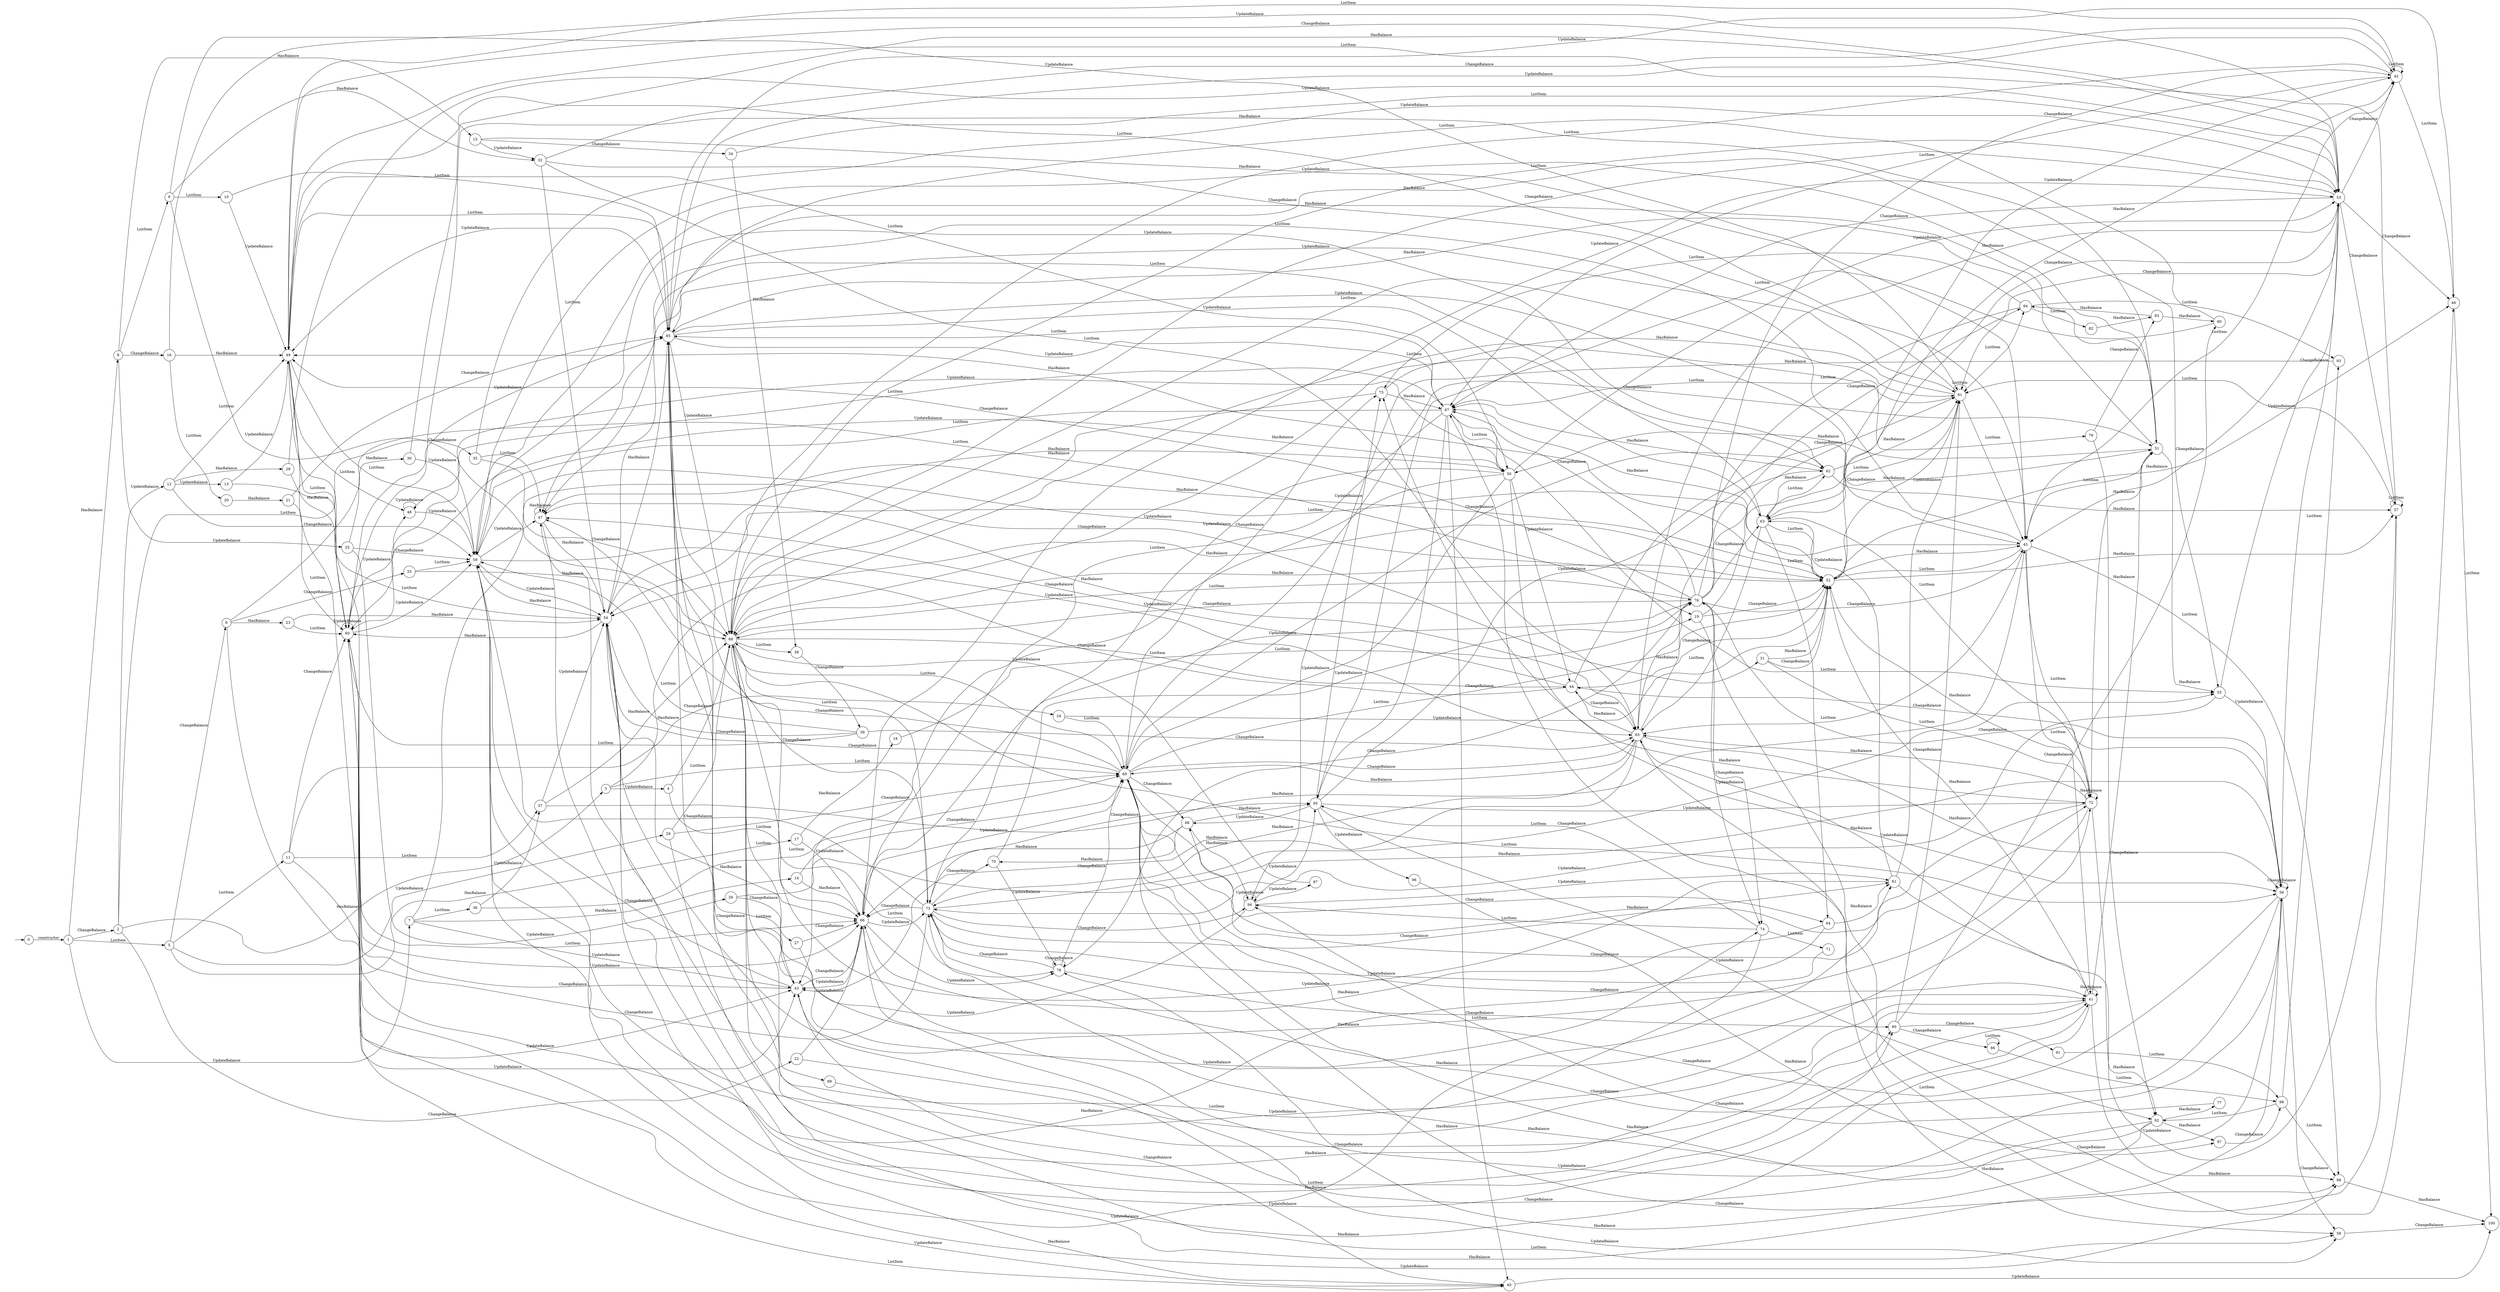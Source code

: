 digraph "Dapp-Automata-data/fuzzer/testnetdata-model-rq1/Bazaar/Ktail-2" {
	graph [rankdir=LR]
	"" [label="" shape=plaintext]
	49 [label=49 shape=circle]
	34 [label=34 shape=circle]
	43 [label=43 shape=circle]
	37 [label=37 shape=circle]
	93 [label=93 shape=circle]
	69 [label=69 shape=circle]
	58 [label=58 shape=circle]
	32 [label=32 shape=circle]
	26 [label=26 shape=circle]
	78 [label=78 shape=circle]
	60 [label=60 shape=circle]
	71 [label=71 shape=circle]
	36 [label=36 shape=circle]
	79 [label=79 shape=circle]
	2 [label=2 shape=circle]
	63 [label=63 shape=circle]
	29 [label=29 shape=circle]
	99 [label=99 shape=circle]
	47 [label=47 shape=circle]
	86 [label=86 shape=circle]
	38 [label=38 shape=circle]
	75 [label=75 shape=circle]
	12 [label=12 shape=circle]
	40 [label=40 shape=circle]
	59 [label=59 shape=circle]
	97 [label=97 shape=circle]
	54 [label=54 shape=circle]
	56 [label=56 shape=circle]
	6 [label=6 shape=circle]
	8 [label=8 shape=circle]
	91 [label=91 shape=circle]
	1 [label=1 shape=circle]
	27 [label=27 shape=circle]
	25 [label=25 shape=circle]
	66 [label=66 shape=circle]
	14 [label=14 shape=circle]
	96 [label=96 shape=circle]
	5 [label=5 shape=circle]
	33 [label=33 shape=circle]
	95 [label=95 shape=circle]
	11 [label=11 shape=circle]
	16 [label=16 shape=circle]
	55 [label=55 shape=circle]
	28 [label=28 shape=circle]
	17 [label=17 shape=circle]
	4 [label=4 shape=circle]
	19 [label=19 shape=circle]
	50 [label=50 shape=circle]
	61 [label=61 shape=circle]
	82 [label=82 shape=circle]
	21 [label=21 shape=circle]
	23 [label=23 shape=circle]
	48 [label=48 shape=circle]
	53 [label=53 shape=circle]
	74 [label=74 shape=circle]
	72 [label=72 shape=circle]
	77 [label=77 shape=circle]
	9 [label=9 shape=circle]
	67 [label=67 shape=circle]
	85 [label=85 shape=circle]
	87 [label=87 shape=circle]
	62 [label=62 shape=circle]
	13 [label=13 shape=circle]
	76 [label=76 shape=circle]
	98 [label=98 shape=circle]
	44 [label=44 shape=circle]
	31 [label=31 shape=circle]
	80 [label=80 shape=circle]
	20 [label=20 shape=circle]
	15 [label=15 shape=circle]
	100 [label=100 shape=circle]
	92 [label=92 shape=circle]
	57 [label=57 shape=circle]
	83 [label=83 shape=circle]
	64 [label=64 shape=circle]
	46 [label=46 shape=circle]
	3 [label=3 shape=circle]
	24 [label=24 shape=circle]
	30 [label=30 shape=circle]
	51 [label=51 shape=circle]
	41 [label=41 shape=circle]
	73 [label=73 shape=circle]
	35 [label=35 shape=circle]
	42 [label=42 shape=circle]
	94 [label=94 shape=circle]
	89 [label=89 shape=circle]
	0 [label=0 shape=circle]
	10 [label=10 shape=circle]
	18 [label=18 shape=circle]
	52 [label=52 shape=circle]
	90 [label=90 shape=circle]
	7 [label=7 shape=circle]
	22 [label=22 shape=circle]
	45 [label=45 shape=circle]
	39 [label=39 shape=circle]
	70 [label=70 shape=circle]
	81 [label=81 shape=circle]
	88 [label=88 shape=circle]
	84 [label=84 shape=circle]
	65 [label=65 shape=circle]
	68 [label=68 shape=circle]
	"" -> 0 [label=""]
	0 -> 1 [label=constructor]
	1 -> 2 [label=ChangeBalance]
	1 -> 5 [label=ListItem]
	1 -> 7 [label=UpdateBalance]
	1 -> 8 [label=HasBalance]
	2 -> 3 [label=HasBalance]
	2 -> 12 [label=UpdateBalance]
	2 -> 22 [label=ChangeBalance]
	2 -> 35 [label=ListItem]
	3 -> 4 [label=UpdateBalance]
	3 -> 52 [label=HasBalance]
	3 -> 69 [label=ListItem]
	4 -> 66 [label=ListItem]
	4 -> 88 [label=ChangeBalance]
	5 -> 6 [label=ChangeBalance]
	5 -> 11 [label=ListItem]
	5 -> 17 [label=HasBalance]
	5 -> 29 [label=UpdateBalance]
	6 -> 23 [label=HasBalance]
	6 -> 33 [label=ChangeBalance]
	6 -> 19 [label=ListItem]
	6 -> 43 [label=UpdateBalance]
	7 -> 14 [label=HasBalance]
	7 -> 31 [label=ChangeBalance]
	7 -> 36 [label=ListItem]
	7 -> 43 [label=UpdateBalance]
	8 -> 9 [label=ListItem]
	8 -> 15 [label=HasBalance]
	8 -> 16 [label=ChangeBalance]
	8 -> 25 [label=UpdateBalance]
	9 -> 10 [label=ListItem]
	9 -> 32 [label=HasBalance]
	9 -> 81 [label=UpdateBalance]
	9 -> 88 [label=ChangeBalance]
	10 -> 49 [label=UpdateBalance]
	10 -> 85 [label=ListItem]
	11 -> 24 [label=HasBalance]
	11 -> 37 [label=ListItem]
	11 -> 43 [label=UpdateBalance]
	11 -> 60 [label=ChangeBalance]
	12 -> 13 [label=UpdateBalance]
	12 -> 28 [label=HasBalance]
	12 -> 49 [label=ListItem]
	12 -> 59 [label=ChangeBalance]
	13 -> 49 [label=UpdateBalance]
	13 -> 54 [label=ListItem]
	14 -> 66 [label=HasBalance]
	14 -> 69 [label=ChangeBalance]
	15 -> 34 [label=ChangeBalance]
	15 -> 32 [label=UpdateBalance]
	15 -> 45 [label=HasBalance]
	16 -> 20 [label=ListItem]
	16 -> 49 [label=HasBalance]
	16 -> 53 [label=UpdateBalance]
	17 -> 18 [label=HasBalance]
	17 -> 66 [label=UpdateBalance]
	18 -> 19 [label=ListItem]
	19 -> 42 [label=UpdateBalance]
	19 -> 74 [label=UpdateBalance]
	19 -> 52 [label=ChangeBalance]
	20 -> 21 [label=HasBalance]
	21 -> 60 [label=ListItem]
	21 -> 85 [label=ChangeBalance]
	22 -> 41 [label=HasBalance]
	22 -> 66 [label=UpdateBalance]
	23 -> 54 [label=HasBalance]
	23 -> 60 [label=ListItem]
	24 -> 52 [label=UpdateBalance]
	24 -> 69 [label=ListItem]
	25 -> 26 [label=UpdateBalance]
	25 -> 30 [label=HasBalance]
	25 -> 59 [label=ChangeBalance]
	26 -> 27 [label=ChangeBalance]
	26 -> 56 [label=HasBalance]
	27 -> 41 [label=HasBalance]
	27 -> 66 [label=ChangeBalance]
	28 -> 53 [label=UpdateBalance]
	28 -> 60 [label=HasBalance]
	29 -> 69 [label=ChangeBalance]
	29 -> 56 [label=HasBalance]
	29 -> 88 [label=ListItem]
	30 -> 53 [label=HasBalance]
	30 -> 59 [label=UpdateBalance]
	31 -> 52 [label=HasBalance]
	31 -> 52 [label=ChangeBalance]
	31 -> 72 [label=ListItem]
	32 -> 65 [label=ListItem]
	32 -> 54 [label=ListItem]
	32 -> 45 [label=ChangeBalance]
	32 -> 42 [label=ChangeBalance]
	33 -> 59 [label=ListItem]
	33 -> 88 [label=HasBalance]
	34 -> 38 [label=HasBalance]
	34 -> 53 [label=ListItem]
	35 -> 47 [label=ListItem]
	35 -> 53 [label=UpdateBalance]
	35 -> 88 [label=ChangeBalance]
	36 -> 37 [label=UpdateBalance]
	36 -> 69 [label=ListItem]
	37 -> 88 [label=HasBalance]
	37 -> 45 [label=HasBalance]
	37 -> 54 [label=UpdateBalance]
	38 -> 39 [label=ChangeBalance]
	39 -> 60 [label=ListItem]
	39 -> 59 [label=ListItem]
	39 -> 65 [label=ChangeBalance]
	39 -> 54 [label=ChangeBalance]
	41 -> 52 [label=HasBalance]
	41 -> 99 [label=HasBalance]
	41 -> 47 [label=HasBalance]
	41 -> 65 [label=HasBalance]
	41 -> 51 [label=HasBalance]
	41 -> 41 [label=HasBalance]
	41 -> 54 [label=HasBalance]
	42 -> 49 [label=ListItem]
	42 -> 88 [label=ListItem]
	42 -> 42 [label=ListItem]
	42 -> 45 [label=ListItem]
	42 -> 46 [label=ListItem]
	42 -> 67 [label=ListItem]
	43 -> 85 [label=ChangeBalance]
	43 -> 40 [label=ChangeBalance]
	43 -> 59 [label=ChangeBalance]
	43 -> 60 [label=ChangeBalance]
	43 -> 66 [label=ChangeBalance]
	44 -> 52 [label=ChangeBalance]
	44 -> 47 [label=ChangeBalance]
	44 -> 65 [label=ChangeBalance]
	44 -> 51 [label=ChangeBalance]
	44 -> 54 [label=ChangeBalance]
	45 -> 52 [label=ListItem]
	45 -> 99 [label=ListItem]
	45 -> 72 [label=ListItem]
	45 -> 47 [label=ListItem]
	45 -> 65 [label=ListItem]
	45 -> 51 [label=ListItem]
	45 -> 41 [label=ListItem]
	45 -> 54 [label=ListItem]
	47 -> 52 [label=HasBalance]
	47 -> 47 [label=HasBalance]
	47 -> 65 [label=HasBalance]
	47 -> 41 [label=HasBalance]
	47 -> 54 [label=HasBalance]
	48 -> 50 [label=UpdateBalance]
	48 -> 48 [label=UpdateBalance]
	48 -> 59 [label=UpdateBalance]
	49 -> 85 [label=ListItem]
	49 -> 48 [label=ListItem]
	49 -> 50 [label=ListItem]
	49 -> 40 [label=ListItem]
	49 -> 59 [label=ListItem]
	49 -> 60 [label=ListItem]
	49 -> 66 [label=ListItem]
	50 -> 56 [label=UpdateBalance]
	50 -> 43 [label=UpdateBalance]
	50 -> 73 [label=UpdateBalance]
	50 -> 53 [label=UpdateBalance]
	50 -> 69 [label=UpdateBalance]
	50 -> 44 [label=UpdateBalance]
	51 -> 85 [label=HasBalance]
	51 -> 50 [label=HasBalance]
	51 -> 59 [label=HasBalance]
	51 -> 60 [label=HasBalance]
	51 -> 55 [label=HasBalance]
	52 -> 49 [label=HasBalance]
	52 -> 81 [label=HasBalance]
	52 -> 88 [label=HasBalance]
	52 -> 57 [label=HasBalance]
	52 -> 42 [label=HasBalance]
	52 -> 45 [label=HasBalance]
	52 -> 46 [label=HasBalance]
	52 -> 67 [label=HasBalance]
	53 -> 49 [label=ChangeBalance]
	53 -> 63 [label=ChangeBalance]
	53 -> 81 [label=ChangeBalance]
	53 -> 88 [label=ChangeBalance]
	53 -> 57 [label=ChangeBalance]
	53 -> 42 [label=ChangeBalance]
	53 -> 45 [label=ChangeBalance]
	53 -> 46 [label=ChangeBalance]
	53 -> 67 [label=ChangeBalance]
	54 -> 85 [label=HasBalance]
	54 -> 50 [label=HasBalance]
	54 -> 40 [label=HasBalance]
	54 -> 59 [label=HasBalance]
	54 -> 60 [label=HasBalance]
	54 -> 55 [label=HasBalance]
	54 -> 66 [label=HasBalance]
	55 -> 56 [label=UpdateBalance]
	55 -> 73 [label=UpdateBalance]
	55 -> 53 [label=UpdateBalance]
	56 -> 56 [label=ChangeBalance]
	56 -> 43 [label=ChangeBalance]
	56 -> 73 [label=ChangeBalance]
	56 -> 53 [label=ChangeBalance]
	56 -> 76 [label=ChangeBalance]
	56 -> 69 [label=ChangeBalance]
	56 -> 44 [label=ChangeBalance]
	56 -> 58 [label=ChangeBalance]
	57 -> 49 [label=ListItem]
	57 -> 67 [label=ListItem]
	57 -> 57 [label=ListItem]
	57 -> 81 [label=ListItem]
	59 -> 62 [label=UpdateBalance]
	59 -> 52 [label=UpdateBalance]
	59 -> 99 [label=UpdateBalance]
	59 -> 72 [label=UpdateBalance]
	59 -> 47 [label=UpdateBalance]
	59 -> 65 [label=UpdateBalance]
	59 -> 51 [label=UpdateBalance]
	59 -> 41 [label=UpdateBalance]
	59 -> 54 [label=UpdateBalance]
	60 -> 85 [label=UpdateBalance]
	60 -> 48 [label=UpdateBalance]
	60 -> 40 [label=UpdateBalance]
	60 -> 50 [label=UpdateBalance]
	60 -> 59 [label=UpdateBalance]
	60 -> 60 [label=UpdateBalance]
	60 -> 66 [label=UpdateBalance]
	60 -> 61 [label=UpdateBalance]
	61 -> 81 [label=UpdateBalance]
	61 -> 88 [label=UpdateBalance]
	61 -> 57 [label=UpdateBalance]
	61 -> 63 [label=UpdateBalance]
	62 -> 81 [label=HasBalance]
	62 -> 63 [label=HasBalance]
	62 -> 88 [label=HasBalance]
	62 -> 57 [label=HasBalance]
	62 -> 67 [label=HasBalance]
	63 -> 62 [label=ListItem]
	63 -> 52 [label=ListItem]
	63 -> 72 [label=ListItem]
	63 -> 47 [label=ListItem]
	63 -> 64 [label=ListItem]
	63 -> 65 [label=ListItem]
	64 -> 60 [label=HasBalance]
	64 -> 61 [label=HasBalance]
	64 -> 66 [label=HasBalance]
	65 -> 56 [label=HasBalance]
	65 -> 43 [label=HasBalance]
	65 -> 73 [label=HasBalance]
	65 -> 53 [label=HasBalance]
	65 -> 76 [label=HasBalance]
	65 -> 69 [label=HasBalance]
	65 -> 44 [label=HasBalance]
	65 -> 58 [label=HasBalance]
	66 -> 56 [label=UpdateBalance]
	66 -> 43 [label=UpdateBalance]
	66 -> 73 [label=UpdateBalance]
	66 -> 53 [label=UpdateBalance]
	66 -> 76 [label=UpdateBalance]
	66 -> 78 [label=UpdateBalance]
	66 -> 69 [label=UpdateBalance]
	66 -> 58 [label=UpdateBalance]
	67 -> 85 [label=ListItem]
	67 -> 95 [label=ListItem]
	67 -> 40 [label=ListItem]
	67 -> 50 [label=ListItem]
	67 -> 59 [label=ListItem]
	67 -> 60 [label=ListItem]
	67 -> 55 [label=ListItem]
	67 -> 66 [label=ListItem]
	68 -> 95 [label=HasBalance]
	68 -> 94 [label=HasBalance]
	68 -> 66 [label=HasBalance]
	68 -> 70 [label=HasBalance]
	69 -> 75 [label=ChangeBalance]
	69 -> 62 [label=ChangeBalance]
	69 -> 52 [label=ChangeBalance]
	69 -> 99 [label=ChangeBalance]
	69 -> 54 [label=ChangeBalance]
	69 -> 72 [label=ChangeBalance]
	69 -> 47 [label=ChangeBalance]
	69 -> 64 [label=ChangeBalance]
	69 -> 65 [label=ChangeBalance]
	69 -> 51 [label=ChangeBalance]
	69 -> 41 [label=ChangeBalance]
	69 -> 68 [label=ChangeBalance]
	70 -> 78 [label=UpdateBalance]
	70 -> 76 [label=UpdateBalance]
	72 -> 75 [label=HasBalance]
	72 -> 52 [label=HasBalance]
	72 -> 92 [label=HasBalance]
	72 -> 68 [label=HasBalance]
	72 -> 72 [label=HasBalance]
	72 -> 65 [label=HasBalance]
	72 -> 51 [label=HasBalance]
	72 -> 54 [label=HasBalance]
	73 -> 85 [label=ChangeBalance]
	73 -> 70 [label=ChangeBalance]
	73 -> 95 [label=ChangeBalance]
	73 -> 59 [label=ChangeBalance]
	73 -> 60 [label=ChangeBalance]
	73 -> 61 [label=ChangeBalance]
	73 -> 66 [label=ChangeBalance]
	73 -> 55 [label=ChangeBalance]
	73 -> 94 [label=ChangeBalance]
	74 -> 94 [label=ListItem]
	74 -> 95 [label=ListItem]
	74 -> 71 [label=ListItem]
	74 -> 85 [label=ListItem]
	75 -> 67 [label=HasBalance]
	75 -> 88 [label=HasBalance]
	75 -> 81 [label=HasBalance]
	76 -> 49 [label=ChangeBalance]
	76 -> 74 [label=ChangeBalance]
	76 -> 81 [label=ChangeBalance]
	76 -> 63 [label=ChangeBalance]
	76 -> 88 [label=ChangeBalance]
	76 -> 84 [label=ChangeBalance]
	76 -> 42 [label=ChangeBalance]
	76 -> 45 [label=ChangeBalance]
	76 -> 46 [label=ChangeBalance]
	76 -> 67 [label=ChangeBalance]
	78 -> 73 [label=ChangeBalance]
	78 -> 76 [label=ChangeBalance]
	78 -> 90 [label=ChangeBalance]
	78 -> 78 [label=ChangeBalance]
	78 -> 69 [label=ChangeBalance]
	79 -> 83 [label=ChangeBalance]
	79 -> 92 [label=ChangeBalance]
	80 -> 95 [label=ListItem]
	80 -> 85 [label=ListItem]
	81 -> 49 [label=ListItem]
	81 -> 63 [label=ListItem]
	81 -> 81 [label=ListItem]
	81 -> 88 [label=ListItem]
	81 -> 84 [label=ListItem]
	81 -> 45 [label=ListItem]
	81 -> 67 [label=ListItem]
	82 -> 83 [label=HasBalance]
	83 -> 80 [label=HasBalance]
	83 -> 84 [label=HasBalance]
	84 -> 75 [label=ListItem]
	84 -> 65 [label=ListItem]
	84 -> 93 [label=ListItem]
	84 -> 82 [label=ListItem]
	85 -> 49 [label=UpdateBalance]
	85 -> 74 [label=UpdateBalance]
	85 -> 81 [label=UpdateBalance]
	85 -> 63 [label=UpdateBalance]
	85 -> 88 [label=UpdateBalance]
	85 -> 42 [label=UpdateBalance]
	85 -> 45 [label=UpdateBalance]
	85 -> 46 [label=UpdateBalance]
	85 -> 67 [label=UpdateBalance]
	86 -> 86 [label=ListItem]
	86 -> 98 [label=ListItem]
	87 -> 88 [label=UpdateBalance]
	88 -> 38 [label=ListItem]
	88 -> 56 [label=ListItem]
	88 -> 73 [label=ListItem]
	88 -> 43 [label=ListItem]
	88 -> 53 [label=ListItem]
	88 -> 76 [label=ListItem]
	88 -> 90 [label=ListItem]
	88 -> 78 [label=ListItem]
	88 -> 69 [label=ListItem]
	88 -> 44 [label=ListItem]
	88 -> 58 [label=ListItem]
	88 -> 79 [label=ListItem]
	88 -> 89 [label=ListItem]
	89 -> 90 [label=ChangeBalance]
	90 -> 80 [label=ChangeBalance]
	90 -> 86 [label=ChangeBalance]
	90 -> 91 [label=ChangeBalance]
	90 -> 81 [label=ChangeBalance]
	92 -> 73 [label=HasBalance]
	92 -> 97 [label=HasBalance]
	92 -> 78 [label=HasBalance]
	92 -> 77 [label=HasBalance]
	92 -> 69 [label=HasBalance]
	93 -> 94 [label=HasBalance]
	94 -> 85 [label=UpdateBalance]
	94 -> 87 [label=UpdateBalance]
	94 -> 95 [label=UpdateBalance]
	94 -> 61 [label=UpdateBalance]
	94 -> 94 [label=UpdateBalance]
	95 -> 75 [label=UpdateBalance]
	95 -> 62 [label=UpdateBalance]
	95 -> 92 [label=UpdateBalance]
	95 -> 72 [label=UpdateBalance]
	95 -> 96 [label=UpdateBalance]
	95 -> 68 [label=UpdateBalance]
	96 -> 97 [label=HasBalance]
	97 -> 98 [label=ChangeBalance]
	98 -> 92 [label=ListItem]
	98 -> 99 [label=ListItem]
	98 -> 93 [label=ListItem]
	99 -> 100 [label=HasBalance]
	40 -> 100 [label=UpdateBalance]
	58 -> 100 [label=ChangeBalance]
	46 -> 100 [label=ListItem]
	71 -> 73 [label=UpdateBalance]
	77 -> 94 [label=ChangeBalance]
	91 -> 98 [label=ListItem]
}
